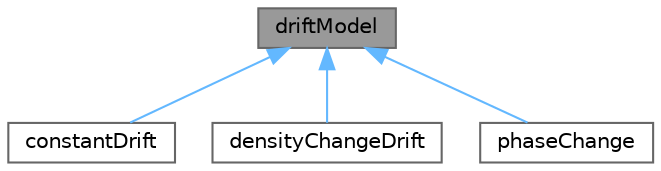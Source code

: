 digraph "driftModel"
{
 // LATEX_PDF_SIZE
  bgcolor="transparent";
  edge [fontname=Helvetica,fontsize=10,labelfontname=Helvetica,labelfontsize=10];
  node [fontname=Helvetica,fontsize=10,shape=box,height=0.2,width=0.4];
  Node1 [id="Node000001",label="driftModel",height=0.2,width=0.4,color="gray40", fillcolor="grey60", style="filled", fontcolor="black",tooltip="Base class for drift models."];
  Node1 -> Node2 [id="edge1_Node000001_Node000002",dir="back",color="steelblue1",style="solid",tooltip=" "];
  Node2 [id="Node000002",label="constantDrift",height=0.2,width=0.4,color="gray40", fillcolor="white", style="filled",URL="$classFoam_1_1diameterModels_1_1driftModels_1_1constantDrift.html",tooltip="Constant drift rate within all classes. Used for verification and validation of the drift formulation..."];
  Node1 -> Node3 [id="edge2_Node000001_Node000003",dir="back",color="steelblue1",style="solid",tooltip=" "];
  Node3 [id="Node000003",label="densityChangeDrift",height=0.2,width=0.4,color="gray40", fillcolor="white", style="filled",URL="$classFoam_1_1diameterModels_1_1driftModels_1_1densityChangeDrift.html",tooltip="Drift rate induced by changes in density."];
  Node1 -> Node4 [id="edge3_Node000001_Node000004",dir="back",color="steelblue1",style="solid",tooltip=" "];
  Node4 [id="Node000004",label="phaseChange",height=0.2,width=0.4,color="gray40", fillcolor="white", style="filled",URL="$classFoam_1_1diameterModels_1_1driftModels_1_1phaseChange.html",tooltip="Drift induced by interfacial phase change. By default phase change mass flux is distributed between s..."];
}
